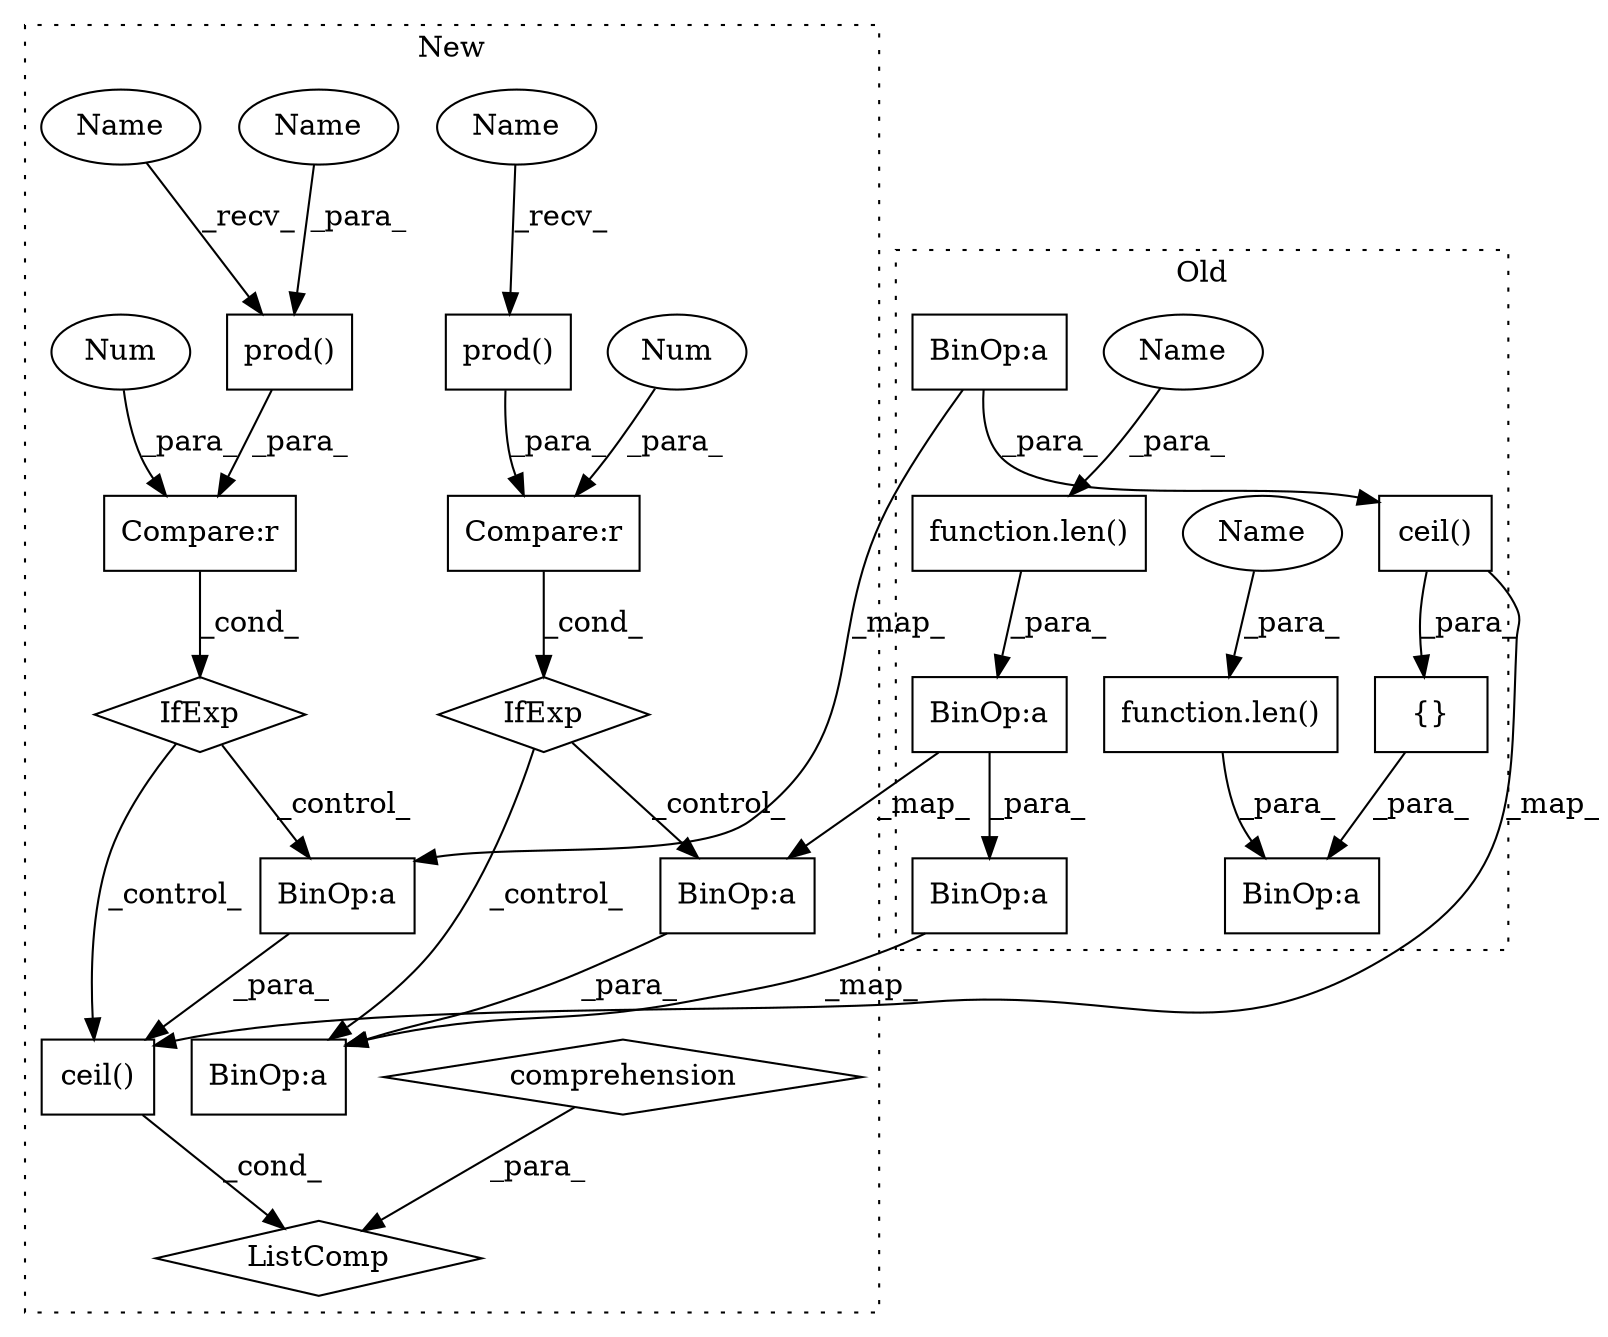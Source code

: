 digraph G {
subgraph cluster0 {
1 [label="{}" a="59" s="23208,23415" l="10,0" shape="box"];
3 [label="BinOp:a" a="82" s="23421" l="3" shape="box"];
9 [label="BinOp:a" a="82" s="23353" l="32" shape="box"];
12 [label="ceil()" a="75" s="23218,23405" l="23,10" shape="box"];
17 [label="function.len()" a="75" s="23424,23439" l="4,1" shape="box"];
18 [label="function.len()" a="75" s="23666,23681" l="4,1" shape="box"];
20 [label="BinOp:a" a="82" s="23577" l="34" shape="box"];
21 [label="BinOp:a" a="82" s="23545" l="33" shape="box"];
23 [label="Name" a="87" s="23670" l="11" shape="ellipse"];
24 [label="Name" a="87" s="23428" l="11" shape="ellipse"];
label = "Old";
style="dotted";
}
subgraph cluster1 {
2 [label="prod()" a="75" s="23832,23847" l="10,1" shape="box"];
4 [label="prod()" a="75" s="23543,23558" l="10,1" shape="box"];
5 [label="Compare:r" a="40" s="23832" l="21" shape="box"];
6 [label="Compare:r" a="40" s="23543" l="21" shape="box"];
7 [label="IfExp" a="51" s="23820,23853" l="12,14" shape="diamond"];
8 [label="BinOp:a" a="82" s="23469" l="32" shape="box"];
10 [label="IfExp" a="51" s="23531,23564" l="12,14" shape="diamond"];
11 [label="comprehension" a="45" s="23588" l="3" shape="diamond"];
13 [label="ceil()" a="75" s="23334,23521" l="23,10" shape="box"];
14 [label="ListComp" a="106" s="23324" l="294" shape="diamond"];
15 [label="Num" a="76" s="23852" l="1" shape="ellipse"];
16 [label="Num" a="76" s="23563" l="1" shape="ellipse"];
19 [label="BinOp:a" a="82" s="23755" l="34" shape="box"];
22 [label="BinOp:a" a="82" s="23723" l="33" shape="box"];
25 [label="Name" a="87" s="23543" l="4" shape="ellipse"];
26 [label="Name" a="87" s="23832" l="4" shape="ellipse"];
27 [label="Name" a="87" s="23553" l="5" shape="ellipse"];
label = "New";
style="dotted";
}
1 -> 3 [label="_para_"];
2 -> 5 [label="_para_"];
4 -> 6 [label="_para_"];
5 -> 7 [label="_cond_"];
6 -> 10 [label="_cond_"];
7 -> 19 [label="_control_"];
7 -> 22 [label="_control_"];
8 -> 13 [label="_para_"];
9 -> 8 [label="_map_"];
9 -> 12 [label="_para_"];
10 -> 13 [label="_control_"];
10 -> 8 [label="_control_"];
11 -> 14 [label="_para_"];
12 -> 1 [label="_para_"];
12 -> 13 [label="_map_"];
13 -> 14 [label="_cond_"];
15 -> 5 [label="_para_"];
16 -> 6 [label="_para_"];
17 -> 3 [label="_para_"];
18 -> 21 [label="_para_"];
20 -> 19 [label="_map_"];
21 -> 20 [label="_para_"];
21 -> 22 [label="_map_"];
22 -> 19 [label="_para_"];
23 -> 18 [label="_para_"];
24 -> 17 [label="_para_"];
25 -> 4 [label="_recv_"];
26 -> 2 [label="_recv_"];
27 -> 4 [label="_para_"];
}